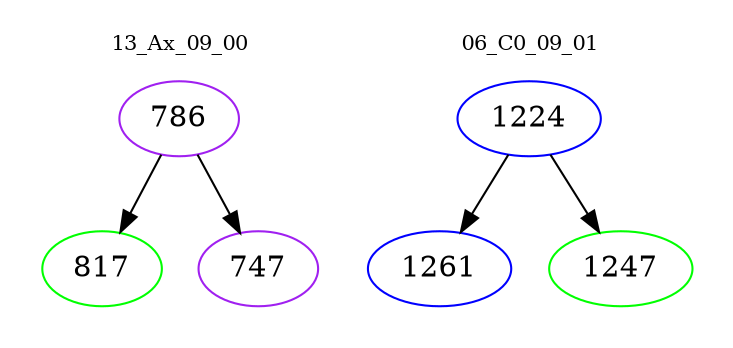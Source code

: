 digraph{
subgraph cluster_0 {
color = white
label = "13_Ax_09_00";
fontsize=10;
T0_786 [label="786", color="purple"]
T0_786 -> T0_817 [color="black"]
T0_817 [label="817", color="green"]
T0_786 -> T0_747 [color="black"]
T0_747 [label="747", color="purple"]
}
subgraph cluster_1 {
color = white
label = "06_C0_09_01";
fontsize=10;
T1_1224 [label="1224", color="blue"]
T1_1224 -> T1_1261 [color="black"]
T1_1261 [label="1261", color="blue"]
T1_1224 -> T1_1247 [color="black"]
T1_1247 [label="1247", color="green"]
}
}
